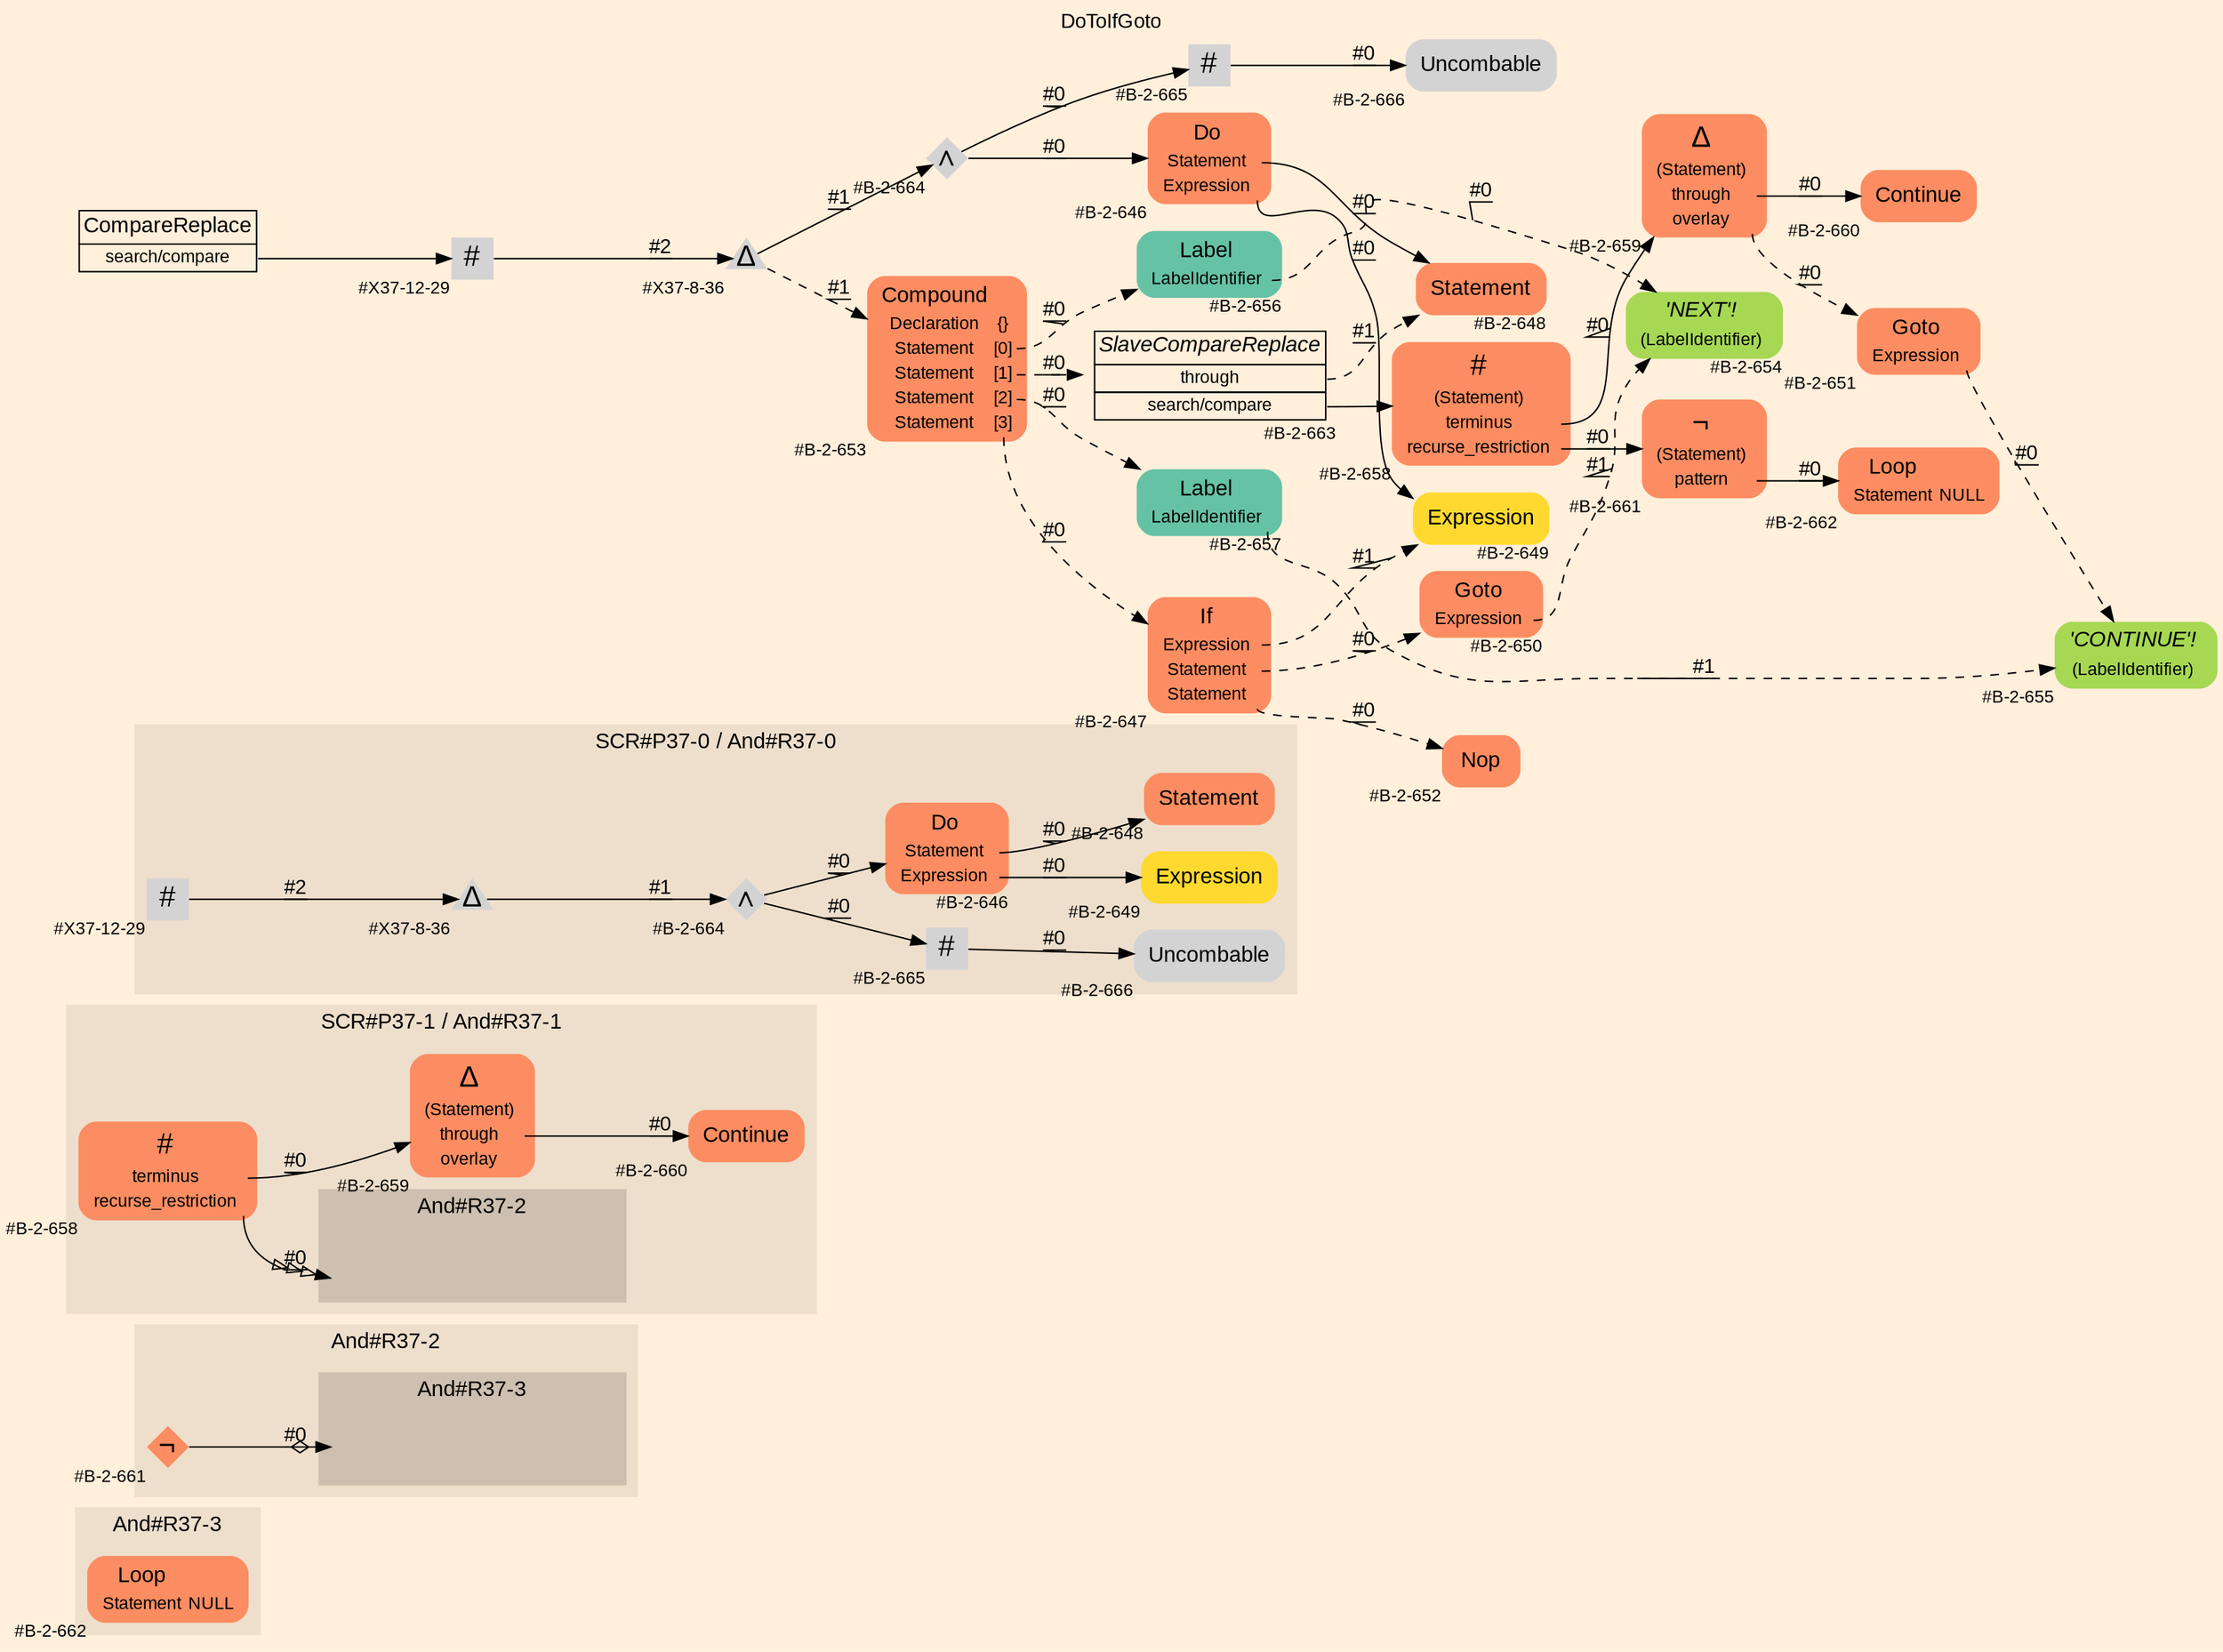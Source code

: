 digraph "DoToIfGoto" {
label = "DoToIfGoto"
labelloc = t
graph [
    rankdir = "LR"
    ranksep = 0.3
    bgcolor = antiquewhite1
    color = black
    fontcolor = black
    fontname = "Arial"
];
node [
    fontname = "Arial"
];
edge [
    fontname = "Arial"
];

// -------------------- figure And#R37-3 --------------------
// -------- region And#R37-3 ----------
subgraph "clusterAnd#R37-3" {
    label = "And#R37-3"
    style = "filled"
    color = antiquewhite2
    fontsize = "15"
    // -------- block And#R37-3/#B-2-662 ----------
    "And#R37-3/#B-2-662" [
        shape = "plaintext"
        fillcolor = "/set28/2"
        xlabel = "#B-2-662"
        fontsize = "12"
        fontcolor = black
        label = <<TABLE BORDER="0" CELLBORDER="0" CELLSPACING="0">
         <TR><TD><FONT POINT-SIZE="15" COLOR="black">Loop</FONT></TD></TR>
         <TR><TD><FONT POINT-SIZE="12" COLOR="black">Statement</FONT></TD><TD PORT="port0"><FONT POINT-SIZE="12" COLOR="black">NULL</FONT></TD></TR>
        </TABLE>>
        style = "rounded,filled"
    ];
    
}


// -------------------- figure And#R37-2 --------------------
// -------- region And#R37-2 ----------
subgraph "clusterAnd#R37-2" {
    label = "And#R37-2"
    style = "filled"
    color = antiquewhite2
    fontsize = "15"
    // -------- block And#R37-2/#B-2-661 ----------
    "And#R37-2/#B-2-661" [
        shape = "diamond"
        fillcolor = "/set28/2"
        xlabel = "#B-2-661"
        fontsize = "12"
        fontcolor = black
        label = <<FONT POINT-SIZE="20" COLOR="black">¬</FONT>>
        style = "filled"
        penwidth = 0.0
        fixedsize = true
        width = 0.4
        height = 0.4
    ];
    
    // -------- region And#R37-2/And#R37-3 ----------
    subgraph "clusterAnd#R37-2/And#R37-3" {
        label = "And#R37-3"
        style = "filled"
        color = antiquewhite3
        fontsize = "15"
        // -------- block And#R37-2/And#R37-3/#B-2-662 ----------
        "And#R37-2/And#R37-3/#B-2-662" [
            shape = "none"
            fillcolor = "/set28/2"
            xlabel = "#B-2-662"
            fontsize = "12"
            fontcolor = black
            style = "invisible"
        ];
        
    }
    
}

"And#R37-2/#B-2-661" -> "And#R37-2/And#R37-3/#B-2-662" [
    arrowhead="normalnoneodiamond"
    label = "#0"
    decorate = true
    color = black
    fontcolor = black
];


// -------------------- figure And#R37-1 --------------------
// -------- region And#R37-1 ----------
subgraph "clusterAnd#R37-1" {
    label = "SCR#P37-1 / And#R37-1"
    style = "filled"
    color = antiquewhite2
    fontsize = "15"
    // -------- block And#R37-1/#B-2-658 ----------
    "And#R37-1/#B-2-658" [
        shape = "plaintext"
        fillcolor = "/set28/2"
        xlabel = "#B-2-658"
        fontsize = "12"
        fontcolor = black
        label = <<TABLE BORDER="0" CELLBORDER="0" CELLSPACING="0">
         <TR><TD><FONT POINT-SIZE="20" COLOR="black">#</FONT></TD></TR>
         <TR><TD><FONT POINT-SIZE="12" COLOR="black">terminus</FONT></TD><TD PORT="port0"></TD></TR>
         <TR><TD><FONT POINT-SIZE="12" COLOR="black">recurse_restriction</FONT></TD><TD PORT="port1"></TD></TR>
        </TABLE>>
        style = "rounded,filled"
    ];
    
    // -------- block And#R37-1/#B-2-660 ----------
    "And#R37-1/#B-2-660" [
        shape = "plaintext"
        fillcolor = "/set28/2"
        xlabel = "#B-2-660"
        fontsize = "12"
        fontcolor = black
        label = <<TABLE BORDER="0" CELLBORDER="0" CELLSPACING="0">
         <TR><TD><FONT POINT-SIZE="15" COLOR="black">Continue</FONT></TD></TR>
        </TABLE>>
        style = "rounded,filled"
    ];
    
    // -------- block And#R37-1/#B-2-659 ----------
    "And#R37-1/#B-2-659" [
        shape = "plaintext"
        fillcolor = "/set28/2"
        xlabel = "#B-2-659"
        fontsize = "12"
        fontcolor = black
        label = <<TABLE BORDER="0" CELLBORDER="0" CELLSPACING="0">
         <TR><TD><FONT POINT-SIZE="20" COLOR="black">Δ</FONT></TD></TR>
         <TR><TD><FONT POINT-SIZE="12" COLOR="black">(Statement)</FONT></TD><TD PORT="port0"></TD></TR>
         <TR><TD><FONT POINT-SIZE="12" COLOR="black">through</FONT></TD><TD PORT="port1"></TD></TR>
         <TR><TD><FONT POINT-SIZE="12" COLOR="black">overlay</FONT></TD><TD PORT="port2"></TD></TR>
        </TABLE>>
        style = "rounded,filled"
    ];
    
    // -------- region And#R37-1/And#R37-2 ----------
    subgraph "clusterAnd#R37-1/And#R37-2" {
        label = "And#R37-2"
        style = "filled"
        color = antiquewhite3
        fontsize = "15"
        // -------- block And#R37-1/And#R37-2/#B-2-661 ----------
        "And#R37-1/And#R37-2/#B-2-661" [
            shape = "none"
            fillcolor = "/set28/2"
            xlabel = "#B-2-661"
            fontsize = "12"
            fontcolor = black
            style = "invisible"
        ];
        
    }
    
}

"And#R37-1/#B-2-658":port0 -> "And#R37-1/#B-2-659" [
    label = "#0"
    decorate = true
    color = black
    fontcolor = black
];

"And#R37-1/#B-2-658":port1 -> "And#R37-1/And#R37-2/#B-2-661" [
    arrowhead="normalonormalonormalonormal"
    label = "#0"
    decorate = true
    color = black
    fontcolor = black
];

"And#R37-1/#B-2-659":port1 -> "And#R37-1/#B-2-660" [
    label = "#0"
    decorate = true
    color = black
    fontcolor = black
];


// -------------------- figure And#R37-0 --------------------
// -------- region And#R37-0 ----------
subgraph "clusterAnd#R37-0" {
    label = "SCR#P37-0 / And#R37-0"
    style = "filled"
    color = antiquewhite2
    fontsize = "15"
    // -------- block And#R37-0/#B-2-665 ----------
    "And#R37-0/#B-2-665" [
        shape = "square"
        xlabel = "#B-2-665"
        fontsize = "12"
        fontcolor = black
        label = <<FONT POINT-SIZE="20" COLOR="black">#</FONT>>
        style = "filled"
        penwidth = 0.0
        fixedsize = true
        width = 0.4
        height = 0.4
    ];
    
    // -------- block And#R37-0/#B-2-664 ----------
    "And#R37-0/#B-2-664" [
        shape = "diamond"
        xlabel = "#B-2-664"
        fontsize = "12"
        fontcolor = black
        label = <<FONT POINT-SIZE="20" COLOR="black">∧</FONT>>
        style = "filled"
        penwidth = 0.0
        fixedsize = true
        width = 0.4
        height = 0.4
    ];
    
    // -------- block And#R37-0/#X37-12-29 ----------
    "And#R37-0/#X37-12-29" [
        shape = "square"
        xlabel = "#X37-12-29"
        fontsize = "12"
        fontcolor = black
        label = <<FONT POINT-SIZE="20" COLOR="black">#</FONT>>
        style = "filled"
        penwidth = 0.0
        fixedsize = true
        width = 0.4
        height = 0.4
    ];
    
    // -------- block And#R37-0/#X37-8-36 ----------
    "And#R37-0/#X37-8-36" [
        shape = "triangle"
        xlabel = "#X37-8-36"
        fontsize = "12"
        fontcolor = black
        label = <<FONT POINT-SIZE="20" COLOR="black">Δ</FONT>>
        style = "filled"
        penwidth = 0.0
        fixedsize = true
        width = 0.4
        height = 0.4
    ];
    
    // -------- block And#R37-0/#B-2-648 ----------
    "And#R37-0/#B-2-648" [
        shape = "plaintext"
        fillcolor = "/set28/2"
        xlabel = "#B-2-648"
        fontsize = "12"
        fontcolor = black
        label = <<TABLE BORDER="0" CELLBORDER="0" CELLSPACING="0">
         <TR><TD><FONT POINT-SIZE="15" COLOR="black">Statement</FONT></TD></TR>
        </TABLE>>
        style = "rounded,filled"
    ];
    
    // -------- block And#R37-0/#B-2-646 ----------
    "And#R37-0/#B-2-646" [
        shape = "plaintext"
        fillcolor = "/set28/2"
        xlabel = "#B-2-646"
        fontsize = "12"
        fontcolor = black
        label = <<TABLE BORDER="0" CELLBORDER="0" CELLSPACING="0">
         <TR><TD><FONT POINT-SIZE="15" COLOR="black">Do</FONT></TD></TR>
         <TR><TD><FONT POINT-SIZE="12" COLOR="black">Statement</FONT></TD><TD PORT="port0"></TD></TR>
         <TR><TD><FONT POINT-SIZE="12" COLOR="black">Expression</FONT></TD><TD PORT="port1"></TD></TR>
        </TABLE>>
        style = "rounded,filled"
    ];
    
    // -------- block And#R37-0/#B-2-666 ----------
    "And#R37-0/#B-2-666" [
        shape = "plaintext"
        xlabel = "#B-2-666"
        fontsize = "12"
        fontcolor = black
        label = <<TABLE BORDER="0" CELLBORDER="0" CELLSPACING="0">
         <TR><TD><FONT POINT-SIZE="15" COLOR="black">Uncombable</FONT></TD></TR>
        </TABLE>>
        style = "rounded,filled"
    ];
    
    // -------- block And#R37-0/#B-2-649 ----------
    "And#R37-0/#B-2-649" [
        shape = "plaintext"
        fillcolor = "/set28/6"
        xlabel = "#B-2-649"
        fontsize = "12"
        fontcolor = black
        label = <<TABLE BORDER="0" CELLBORDER="0" CELLSPACING="0">
         <TR><TD><FONT POINT-SIZE="15" COLOR="black">Expression</FONT></TD></TR>
        </TABLE>>
        style = "rounded,filled"
    ];
    
}

"And#R37-0/#B-2-665" -> "And#R37-0/#B-2-666" [
    label = "#0"
    decorate = true
    color = black
    fontcolor = black
];

"And#R37-0/#B-2-664" -> "And#R37-0/#B-2-646" [
    label = "#0"
    decorate = true
    color = black
    fontcolor = black
];

"And#R37-0/#B-2-664" -> "And#R37-0/#B-2-665" [
    label = "#0"
    decorate = true
    color = black
    fontcolor = black
];

"And#R37-0/#X37-12-29" -> "And#R37-0/#X37-8-36" [
    label = "#2"
    decorate = true
    color = black
    fontcolor = black
];

"And#R37-0/#X37-8-36" -> "And#R37-0/#B-2-664" [
    label = "#1"
    decorate = true
    color = black
    fontcolor = black
];

"And#R37-0/#B-2-646":port0 -> "And#R37-0/#B-2-648" [
    label = "#0"
    decorate = true
    color = black
    fontcolor = black
];

"And#R37-0/#B-2-646":port1 -> "And#R37-0/#B-2-649" [
    label = "#0"
    decorate = true
    color = black
    fontcolor = black
];


// -------------------- transformation figure --------------------
// -------- block CR#X37-10-37 ----------
"CR#X37-10-37" [
    shape = "plaintext"
    fillcolor = antiquewhite1
    fontsize = "12"
    fontcolor = black
    label = <<TABLE BORDER="0" CELLBORDER="1" CELLSPACING="0">
     <TR><TD><FONT POINT-SIZE="15" COLOR="black">CompareReplace</FONT></TD></TR>
     <TR><TD PORT="port0"><FONT POINT-SIZE="12" COLOR="black">search/compare</FONT></TD></TR>
    </TABLE>>
    style = "filled"
    color = black
];

// -------- block #X37-12-29 ----------
"#X37-12-29" [
    shape = "square"
    xlabel = "#X37-12-29"
    fontsize = "12"
    fontcolor = black
    label = <<FONT POINT-SIZE="20" COLOR="black">#</FONT>>
    style = "filled"
    penwidth = 0.0
    fixedsize = true
    width = 0.4
    height = 0.4
];

// -------- block #X37-8-36 ----------
"#X37-8-36" [
    shape = "triangle"
    xlabel = "#X37-8-36"
    fontsize = "12"
    fontcolor = black
    label = <<FONT POINT-SIZE="20" COLOR="black">Δ</FONT>>
    style = "filled"
    penwidth = 0.0
    fixedsize = true
    width = 0.4
    height = 0.4
];

// -------- block #B-2-664 ----------
"#B-2-664" [
    shape = "diamond"
    xlabel = "#B-2-664"
    fontsize = "12"
    fontcolor = black
    label = <<FONT POINT-SIZE="20" COLOR="black">∧</FONT>>
    style = "filled"
    penwidth = 0.0
    fixedsize = true
    width = 0.4
    height = 0.4
];

// -------- block #B-2-646 ----------
"#B-2-646" [
    shape = "plaintext"
    fillcolor = "/set28/2"
    xlabel = "#B-2-646"
    fontsize = "12"
    fontcolor = black
    label = <<TABLE BORDER="0" CELLBORDER="0" CELLSPACING="0">
     <TR><TD><FONT POINT-SIZE="15" COLOR="black">Do</FONT></TD></TR>
     <TR><TD><FONT POINT-SIZE="12" COLOR="black">Statement</FONT></TD><TD PORT="port0"></TD></TR>
     <TR><TD><FONT POINT-SIZE="12" COLOR="black">Expression</FONT></TD><TD PORT="port1"></TD></TR>
    </TABLE>>
    style = "rounded,filled"
];

// -------- block #B-2-648 ----------
"#B-2-648" [
    shape = "plaintext"
    fillcolor = "/set28/2"
    xlabel = "#B-2-648"
    fontsize = "12"
    fontcolor = black
    label = <<TABLE BORDER="0" CELLBORDER="0" CELLSPACING="0">
     <TR><TD><FONT POINT-SIZE="15" COLOR="black">Statement</FONT></TD></TR>
    </TABLE>>
    style = "rounded,filled"
];

// -------- block #B-2-649 ----------
"#B-2-649" [
    shape = "plaintext"
    fillcolor = "/set28/6"
    xlabel = "#B-2-649"
    fontsize = "12"
    fontcolor = black
    label = <<TABLE BORDER="0" CELLBORDER="0" CELLSPACING="0">
     <TR><TD><FONT POINT-SIZE="15" COLOR="black">Expression</FONT></TD></TR>
    </TABLE>>
    style = "rounded,filled"
];

// -------- block #B-2-665 ----------
"#B-2-665" [
    shape = "square"
    xlabel = "#B-2-665"
    fontsize = "12"
    fontcolor = black
    label = <<FONT POINT-SIZE="20" COLOR="black">#</FONT>>
    style = "filled"
    penwidth = 0.0
    fixedsize = true
    width = 0.4
    height = 0.4
];

// -------- block #B-2-666 ----------
"#B-2-666" [
    shape = "plaintext"
    xlabel = "#B-2-666"
    fontsize = "12"
    fontcolor = black
    label = <<TABLE BORDER="0" CELLBORDER="0" CELLSPACING="0">
     <TR><TD><FONT POINT-SIZE="15" COLOR="black">Uncombable</FONT></TD></TR>
    </TABLE>>
    style = "rounded,filled"
];

// -------- block #B-2-653 ----------
"#B-2-653" [
    shape = "plaintext"
    fillcolor = "/set28/2"
    xlabel = "#B-2-653"
    fontsize = "12"
    fontcolor = black
    label = <<TABLE BORDER="0" CELLBORDER="0" CELLSPACING="0">
     <TR><TD><FONT POINT-SIZE="15" COLOR="black">Compound</FONT></TD></TR>
     <TR><TD><FONT POINT-SIZE="12" COLOR="black">Declaration</FONT></TD><TD PORT="port0"><FONT POINT-SIZE="12" COLOR="black">{}</FONT></TD></TR>
     <TR><TD><FONT POINT-SIZE="12" COLOR="black">Statement</FONT></TD><TD PORT="port1"><FONT POINT-SIZE="12" COLOR="black">[0]</FONT></TD></TR>
     <TR><TD><FONT POINT-SIZE="12" COLOR="black">Statement</FONT></TD><TD PORT="port2"><FONT POINT-SIZE="12" COLOR="black">[1]</FONT></TD></TR>
     <TR><TD><FONT POINT-SIZE="12" COLOR="black">Statement</FONT></TD><TD PORT="port3"><FONT POINT-SIZE="12" COLOR="black">[2]</FONT></TD></TR>
     <TR><TD><FONT POINT-SIZE="12" COLOR="black">Statement</FONT></TD><TD PORT="port4"><FONT POINT-SIZE="12" COLOR="black">[3]</FONT></TD></TR>
    </TABLE>>
    style = "rounded,filled"
];

// -------- block #B-2-656 ----------
"#B-2-656" [
    shape = "plaintext"
    fillcolor = "/set28/1"
    xlabel = "#B-2-656"
    fontsize = "12"
    fontcolor = black
    label = <<TABLE BORDER="0" CELLBORDER="0" CELLSPACING="0">
     <TR><TD><FONT POINT-SIZE="15" COLOR="black">Label</FONT></TD></TR>
     <TR><TD><FONT POINT-SIZE="12" COLOR="black">LabelIdentifier</FONT></TD><TD PORT="port0"></TD></TR>
    </TABLE>>
    style = "rounded,filled"
];

// -------- block #B-2-654 ----------
"#B-2-654" [
    shape = "plaintext"
    fillcolor = "/set28/5"
    xlabel = "#B-2-654"
    fontsize = "12"
    fontcolor = black
    label = <<TABLE BORDER="0" CELLBORDER="0" CELLSPACING="0">
     <TR><TD><FONT POINT-SIZE="15" COLOR="black"><I>'NEXT'!</I></FONT></TD></TR>
     <TR><TD><FONT POINT-SIZE="12" COLOR="black">(LabelIdentifier)</FONT></TD><TD PORT="port0"></TD></TR>
    </TABLE>>
    style = "rounded,filled"
];

// -------- block #B-2-663 ----------
"#B-2-663" [
    shape = "plaintext"
    fillcolor = antiquewhite1
    xlabel = "#B-2-663"
    fontsize = "12"
    fontcolor = black
    label = <<TABLE BORDER="0" CELLBORDER="1" CELLSPACING="0">
     <TR><TD><FONT POINT-SIZE="15" COLOR="black"><I>SlaveCompareReplace</I></FONT></TD></TR>
     <TR><TD PORT="port0"><FONT POINT-SIZE="12" COLOR="black">through</FONT></TD></TR>
     <TR><TD PORT="port1"><FONT POINT-SIZE="12" COLOR="black">search/compare</FONT></TD></TR>
    </TABLE>>
    style = "filled"
    color = black
];

// -------- block #B-2-658 ----------
"#B-2-658" [
    shape = "plaintext"
    fillcolor = "/set28/2"
    xlabel = "#B-2-658"
    fontsize = "12"
    fontcolor = black
    label = <<TABLE BORDER="0" CELLBORDER="0" CELLSPACING="0">
     <TR><TD><FONT POINT-SIZE="20" COLOR="black">#</FONT></TD></TR>
     <TR><TD><FONT POINT-SIZE="12" COLOR="black">(Statement)</FONT></TD><TD PORT="port0"></TD></TR>
     <TR><TD><FONT POINT-SIZE="12" COLOR="black">terminus</FONT></TD><TD PORT="port1"></TD></TR>
     <TR><TD><FONT POINT-SIZE="12" COLOR="black">recurse_restriction</FONT></TD><TD PORT="port2"></TD></TR>
    </TABLE>>
    style = "rounded,filled"
];

// -------- block #B-2-659 ----------
"#B-2-659" [
    shape = "plaintext"
    fillcolor = "/set28/2"
    xlabel = "#B-2-659"
    fontsize = "12"
    fontcolor = black
    label = <<TABLE BORDER="0" CELLBORDER="0" CELLSPACING="0">
     <TR><TD><FONT POINT-SIZE="20" COLOR="black">Δ</FONT></TD></TR>
     <TR><TD><FONT POINT-SIZE="12" COLOR="black">(Statement)</FONT></TD><TD PORT="port0"></TD></TR>
     <TR><TD><FONT POINT-SIZE="12" COLOR="black">through</FONT></TD><TD PORT="port1"></TD></TR>
     <TR><TD><FONT POINT-SIZE="12" COLOR="black">overlay</FONT></TD><TD PORT="port2"></TD></TR>
    </TABLE>>
    style = "rounded,filled"
];

// -------- block #B-2-660 ----------
"#B-2-660" [
    shape = "plaintext"
    fillcolor = "/set28/2"
    xlabel = "#B-2-660"
    fontsize = "12"
    fontcolor = black
    label = <<TABLE BORDER="0" CELLBORDER="0" CELLSPACING="0">
     <TR><TD><FONT POINT-SIZE="15" COLOR="black">Continue</FONT></TD></TR>
    </TABLE>>
    style = "rounded,filled"
];

// -------- block #B-2-651 ----------
"#B-2-651" [
    shape = "plaintext"
    fillcolor = "/set28/2"
    xlabel = "#B-2-651"
    fontsize = "12"
    fontcolor = black
    label = <<TABLE BORDER="0" CELLBORDER="0" CELLSPACING="0">
     <TR><TD><FONT POINT-SIZE="15" COLOR="black">Goto</FONT></TD></TR>
     <TR><TD><FONT POINT-SIZE="12" COLOR="black">Expression</FONT></TD><TD PORT="port0"></TD></TR>
    </TABLE>>
    style = "rounded,filled"
];

// -------- block #B-2-655 ----------
"#B-2-655" [
    shape = "plaintext"
    fillcolor = "/set28/5"
    xlabel = "#B-2-655"
    fontsize = "12"
    fontcolor = black
    label = <<TABLE BORDER="0" CELLBORDER="0" CELLSPACING="0">
     <TR><TD><FONT POINT-SIZE="15" COLOR="black"><I>'CONTINUE'!</I></FONT></TD></TR>
     <TR><TD><FONT POINT-SIZE="12" COLOR="black">(LabelIdentifier)</FONT></TD><TD PORT="port0"></TD></TR>
    </TABLE>>
    style = "rounded,filled"
];

// -------- block #B-2-661 ----------
"#B-2-661" [
    shape = "plaintext"
    fillcolor = "/set28/2"
    xlabel = "#B-2-661"
    fontsize = "12"
    fontcolor = black
    label = <<TABLE BORDER="0" CELLBORDER="0" CELLSPACING="0">
     <TR><TD><FONT POINT-SIZE="20" COLOR="black">¬</FONT></TD></TR>
     <TR><TD><FONT POINT-SIZE="12" COLOR="black">(Statement)</FONT></TD><TD PORT="port0"></TD></TR>
     <TR><TD><FONT POINT-SIZE="12" COLOR="black">pattern</FONT></TD><TD PORT="port1"></TD></TR>
    </TABLE>>
    style = "rounded,filled"
];

// -------- block #B-2-662 ----------
"#B-2-662" [
    shape = "plaintext"
    fillcolor = "/set28/2"
    xlabel = "#B-2-662"
    fontsize = "12"
    fontcolor = black
    label = <<TABLE BORDER="0" CELLBORDER="0" CELLSPACING="0">
     <TR><TD><FONT POINT-SIZE="15" COLOR="black">Loop</FONT></TD></TR>
     <TR><TD><FONT POINT-SIZE="12" COLOR="black">Statement</FONT></TD><TD PORT="port0"><FONT POINT-SIZE="12" COLOR="black">NULL</FONT></TD></TR>
    </TABLE>>
    style = "rounded,filled"
];

// -------- block #B-2-657 ----------
"#B-2-657" [
    shape = "plaintext"
    fillcolor = "/set28/1"
    xlabel = "#B-2-657"
    fontsize = "12"
    fontcolor = black
    label = <<TABLE BORDER="0" CELLBORDER="0" CELLSPACING="0">
     <TR><TD><FONT POINT-SIZE="15" COLOR="black">Label</FONT></TD></TR>
     <TR><TD><FONT POINT-SIZE="12" COLOR="black">LabelIdentifier</FONT></TD><TD PORT="port0"></TD></TR>
    </TABLE>>
    style = "rounded,filled"
];

// -------- block #B-2-647 ----------
"#B-2-647" [
    shape = "plaintext"
    fillcolor = "/set28/2"
    xlabel = "#B-2-647"
    fontsize = "12"
    fontcolor = black
    label = <<TABLE BORDER="0" CELLBORDER="0" CELLSPACING="0">
     <TR><TD><FONT POINT-SIZE="15" COLOR="black">If</FONT></TD></TR>
     <TR><TD><FONT POINT-SIZE="12" COLOR="black">Expression</FONT></TD><TD PORT="port0"></TD></TR>
     <TR><TD><FONT POINT-SIZE="12" COLOR="black">Statement</FONT></TD><TD PORT="port1"></TD></TR>
     <TR><TD><FONT POINT-SIZE="12" COLOR="black">Statement</FONT></TD><TD PORT="port2"></TD></TR>
    </TABLE>>
    style = "rounded,filled"
];

// -------- block #B-2-650 ----------
"#B-2-650" [
    shape = "plaintext"
    fillcolor = "/set28/2"
    xlabel = "#B-2-650"
    fontsize = "12"
    fontcolor = black
    label = <<TABLE BORDER="0" CELLBORDER="0" CELLSPACING="0">
     <TR><TD><FONT POINT-SIZE="15" COLOR="black">Goto</FONT></TD></TR>
     <TR><TD><FONT POINT-SIZE="12" COLOR="black">Expression</FONT></TD><TD PORT="port0"></TD></TR>
    </TABLE>>
    style = "rounded,filled"
];

// -------- block #B-2-652 ----------
"#B-2-652" [
    shape = "plaintext"
    fillcolor = "/set28/2"
    xlabel = "#B-2-652"
    fontsize = "12"
    fontcolor = black
    label = <<TABLE BORDER="0" CELLBORDER="0" CELLSPACING="0">
     <TR><TD><FONT POINT-SIZE="15" COLOR="black">Nop</FONT></TD></TR>
    </TABLE>>
    style = "rounded,filled"
];

"CR#X37-10-37":port0 -> "#X37-12-29" [
    label = ""
    decorate = true
    color = black
    fontcolor = black
];

"#X37-12-29" -> "#X37-8-36" [
    label = "#2"
    decorate = true
    color = black
    fontcolor = black
];

"#X37-8-36" -> "#B-2-664" [
    label = "#1"
    decorate = true
    color = black
    fontcolor = black
];

"#X37-8-36" -> "#B-2-653" [
    style="dashed"
    label = "#1"
    decorate = true
    color = black
    fontcolor = black
];

"#B-2-664" -> "#B-2-646" [
    label = "#0"
    decorate = true
    color = black
    fontcolor = black
];

"#B-2-664" -> "#B-2-665" [
    label = "#0"
    decorate = true
    color = black
    fontcolor = black
];

"#B-2-646":port0 -> "#B-2-648" [
    label = "#0"
    decorate = true
    color = black
    fontcolor = black
];

"#B-2-646":port1 -> "#B-2-649" [
    label = "#0"
    decorate = true
    color = black
    fontcolor = black
];

"#B-2-665" -> "#B-2-666" [
    label = "#0"
    decorate = true
    color = black
    fontcolor = black
];

"#B-2-653":port1 -> "#B-2-656" [
    style="dashed"
    label = "#0"
    decorate = true
    color = black
    fontcolor = black
];

"#B-2-653":port2 -> "#B-2-663" [
    style="dashed"
    label = "#0"
    decorate = true
    color = black
    fontcolor = black
];

"#B-2-653":port3 -> "#B-2-657" [
    style="dashed"
    label = "#0"
    decorate = true
    color = black
    fontcolor = black
];

"#B-2-653":port4 -> "#B-2-647" [
    style="dashed"
    label = "#0"
    decorate = true
    color = black
    fontcolor = black
];

"#B-2-656":port0 -> "#B-2-654" [
    style="dashed"
    label = "#0"
    decorate = true
    color = black
    fontcolor = black
];

"#B-2-663":port0 -> "#B-2-648" [
    style="dashed"
    label = "#1"
    decorate = true
    color = black
    fontcolor = black
];

"#B-2-663":port1 -> "#B-2-658" [
    label = ""
    decorate = true
    color = black
    fontcolor = black
];

"#B-2-658":port1 -> "#B-2-659" [
    label = "#0"
    decorate = true
    color = black
    fontcolor = black
];

"#B-2-658":port2 -> "#B-2-661" [
    label = "#0"
    decorate = true
    color = black
    fontcolor = black
];

"#B-2-659":port1 -> "#B-2-660" [
    label = "#0"
    decorate = true
    color = black
    fontcolor = black
];

"#B-2-659":port2 -> "#B-2-651" [
    style="dashed"
    label = "#0"
    decorate = true
    color = black
    fontcolor = black
];

"#B-2-651":port0 -> "#B-2-655" [
    style="dashed"
    label = "#0"
    decorate = true
    color = black
    fontcolor = black
];

"#B-2-661":port1 -> "#B-2-662" [
    label = "#0"
    decorate = true
    color = black
    fontcolor = black
];

"#B-2-657":port0 -> "#B-2-655" [
    style="dashed"
    label = "#1"
    decorate = true
    color = black
    fontcolor = black
];

"#B-2-647":port0 -> "#B-2-649" [
    style="dashed"
    label = "#1"
    decorate = true
    color = black
    fontcolor = black
];

"#B-2-647":port1 -> "#B-2-650" [
    style="dashed"
    label = "#0"
    decorate = true
    color = black
    fontcolor = black
];

"#B-2-647":port2 -> "#B-2-652" [
    style="dashed"
    label = "#0"
    decorate = true
    color = black
    fontcolor = black
];

"#B-2-650":port0 -> "#B-2-654" [
    style="dashed"
    label = "#1"
    decorate = true
    color = black
    fontcolor = black
];


}
